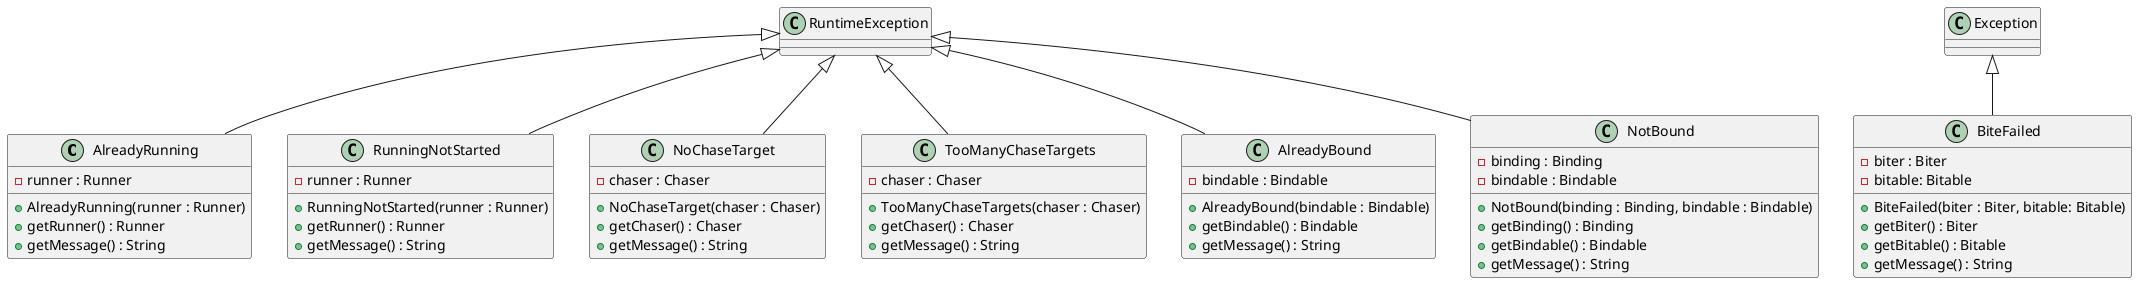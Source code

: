 @startuml exceptions

class AlreadyRunning extends RuntimeException {
    - runner : Runner

    + AlreadyRunning(runner : Runner)
    + getRunner() : Runner
    + getMessage() : String
}

class RunningNotStarted extends RuntimeException {
    - runner : Runner

    + RunningNotStarted(runner : Runner)
    + getRunner() : Runner
    + getMessage() : String
}

class NoChaseTarget extends RuntimeException {
    - chaser : Chaser

    + NoChaseTarget(chaser : Chaser)
    + getChaser() : Chaser
    + getMessage() : String
}

class TooManyChaseTargets extends RuntimeException {
    - chaser : Chaser

    + TooManyChaseTargets(chaser : Chaser)
    + getChaser() : Chaser
    + getMessage() : String
}

class BiteFailed extends Exception {
    - biter : Biter
    - bitable: Bitable

    + BiteFailed(biter : Biter, bitable: Bitable)
    + getBiter() : Biter
    + getBitable() : Bitable
    + getMessage() : String
}

class AlreadyBound extends RuntimeException {
    - bindable : Bindable

    + AlreadyBound(bindable : Bindable)
    + getBindable() : Bindable
    + getMessage() : String
}

class NotBound extends RuntimeException {
    - binding : Binding
    - bindable : Bindable

    + NotBound(binding : Binding, bindable : Bindable)
    + getBinding() : Binding
    + getBindable() : Bindable
    + getMessage() : String
}

@enduml